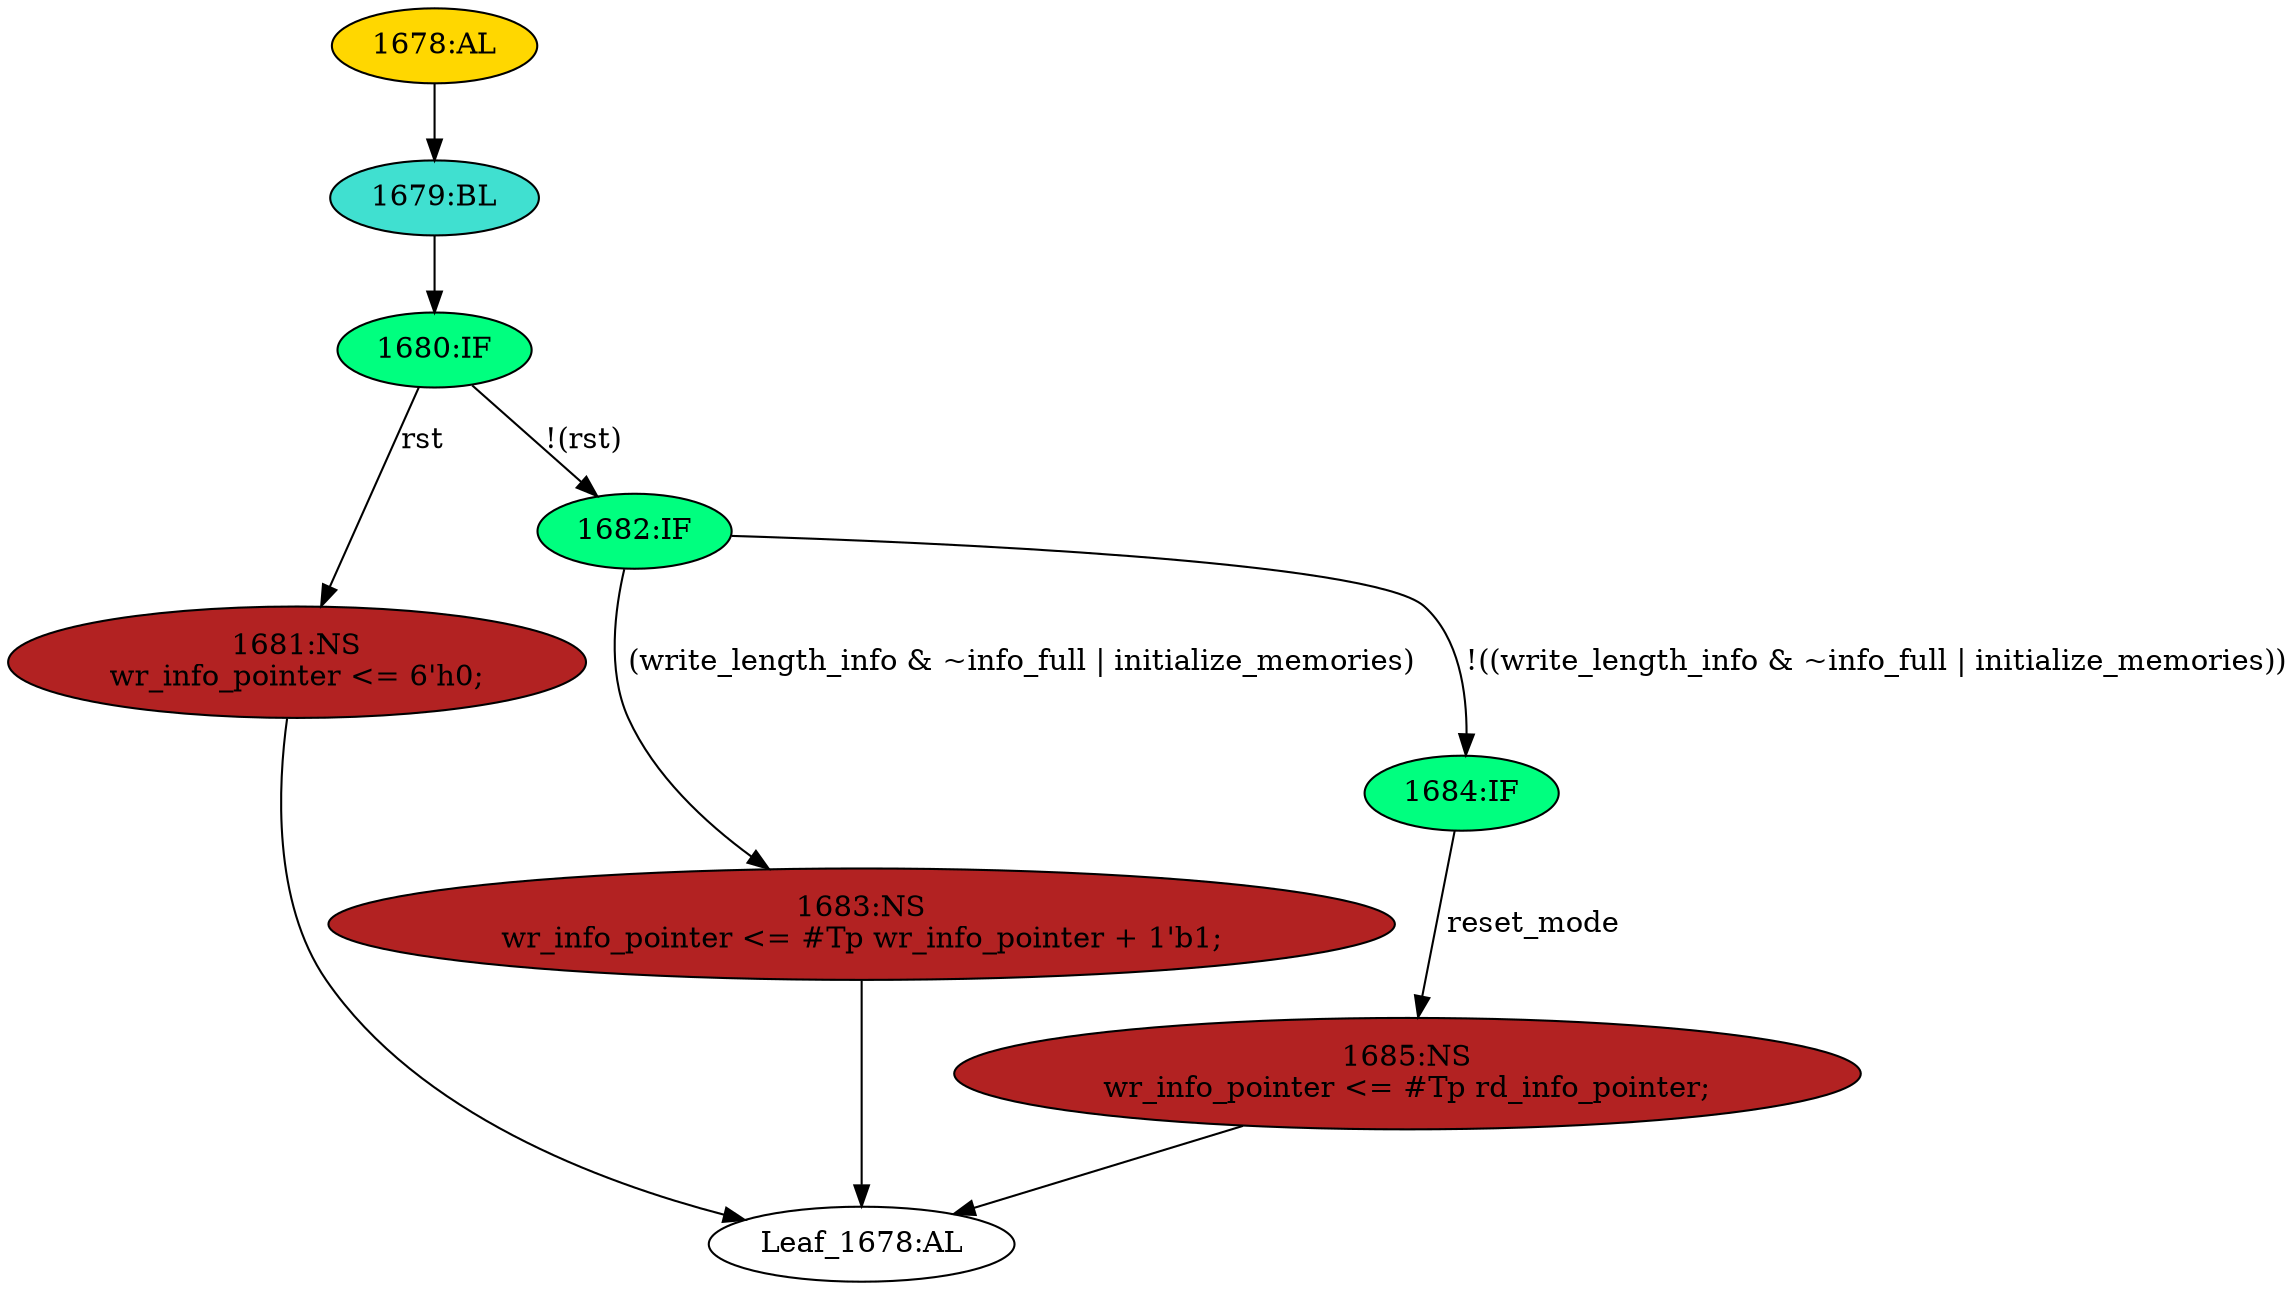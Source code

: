 strict digraph "" {
	node [label="\N"];
	"1679:BL"	 [ast="<pyverilog.vparser.ast.Block object at 0x7f44f6bbd990>",
		fillcolor=turquoise,
		label="1679:BL",
		statements="[]",
		style=filled,
		typ=Block];
	"1680:IF"	 [ast="<pyverilog.vparser.ast.IfStatement object at 0x7f44f6bbda10>",
		fillcolor=springgreen,
		label="1680:IF",
		statements="[]",
		style=filled,
		typ=IfStatement];
	"1679:BL" -> "1680:IF"	 [cond="[]",
		lineno=None];
	"1681:NS"	 [ast="<pyverilog.vparser.ast.NonblockingSubstitution object at 0x7f44f6bb5690>",
		fillcolor=firebrick,
		label="1681:NS
wr_info_pointer <= 6'h0;",
		statements="[<pyverilog.vparser.ast.NonblockingSubstitution object at 0x7f44f6bb5690>]",
		style=filled,
		typ=NonblockingSubstitution];
	"Leaf_1678:AL"	 [def_var="['wr_info_pointer']",
		label="Leaf_1678:AL"];
	"1681:NS" -> "Leaf_1678:AL"	 [cond="[]",
		lineno=None];
	"1685:NS"	 [ast="<pyverilog.vparser.ast.NonblockingSubstitution object at 0x7f44f6bbdfd0>",
		fillcolor=firebrick,
		label="1685:NS
wr_info_pointer <= #Tp rd_info_pointer;",
		statements="[<pyverilog.vparser.ast.NonblockingSubstitution object at 0x7f44f6bbdfd0>]",
		style=filled,
		typ=NonblockingSubstitution];
	"1685:NS" -> "Leaf_1678:AL"	 [cond="[]",
		lineno=None];
	"1683:NS"	 [ast="<pyverilog.vparser.ast.NonblockingSubstitution object at 0x7f44f6b75c90>",
		fillcolor=firebrick,
		label="1683:NS
wr_info_pointer <= #Tp wr_info_pointer + 1'b1;",
		statements="[<pyverilog.vparser.ast.NonblockingSubstitution object at 0x7f44f6b75c90>]",
		style=filled,
		typ=NonblockingSubstitution];
	"1683:NS" -> "Leaf_1678:AL"	 [cond="[]",
		lineno=None];
	"1680:IF" -> "1681:NS"	 [cond="['rst']",
		label=rst,
		lineno=1680];
	"1682:IF"	 [ast="<pyverilog.vparser.ast.IfStatement object at 0x7f44f6bbda90>",
		fillcolor=springgreen,
		label="1682:IF",
		statements="[]",
		style=filled,
		typ=IfStatement];
	"1680:IF" -> "1682:IF"	 [cond="['rst']",
		label="!(rst)",
		lineno=1680];
	"1678:AL"	 [ast="<pyverilog.vparser.ast.Always object at 0x7f44f6bb55d0>",
		clk_sens=True,
		fillcolor=gold,
		label="1678:AL",
		sens="['clk', 'rst']",
		statements="[]",
		style=filled,
		typ=Always,
		use_var="['rd_info_pointer', 'reset_mode', 'initialize_memories', 'wr_info_pointer', 'rst', 'info_full', 'write_length_info']"];
	"1678:AL" -> "1679:BL"	 [cond="[]",
		lineno=None];
	"1684:IF"	 [ast="<pyverilog.vparser.ast.IfStatement object at 0x7f44f6bbdf10>",
		fillcolor=springgreen,
		label="1684:IF",
		statements="[]",
		style=filled,
		typ=IfStatement];
	"1684:IF" -> "1685:NS"	 [cond="['reset_mode']",
		label=reset_mode,
		lineno=1684];
	"1682:IF" -> "1683:NS"	 [cond="['write_length_info', 'info_full', 'initialize_memories']",
		label="(write_length_info & ~info_full | initialize_memories)",
		lineno=1682];
	"1682:IF" -> "1684:IF"	 [cond="['write_length_info', 'info_full', 'initialize_memories']",
		label="!((write_length_info & ~info_full | initialize_memories))",
		lineno=1682];
}
